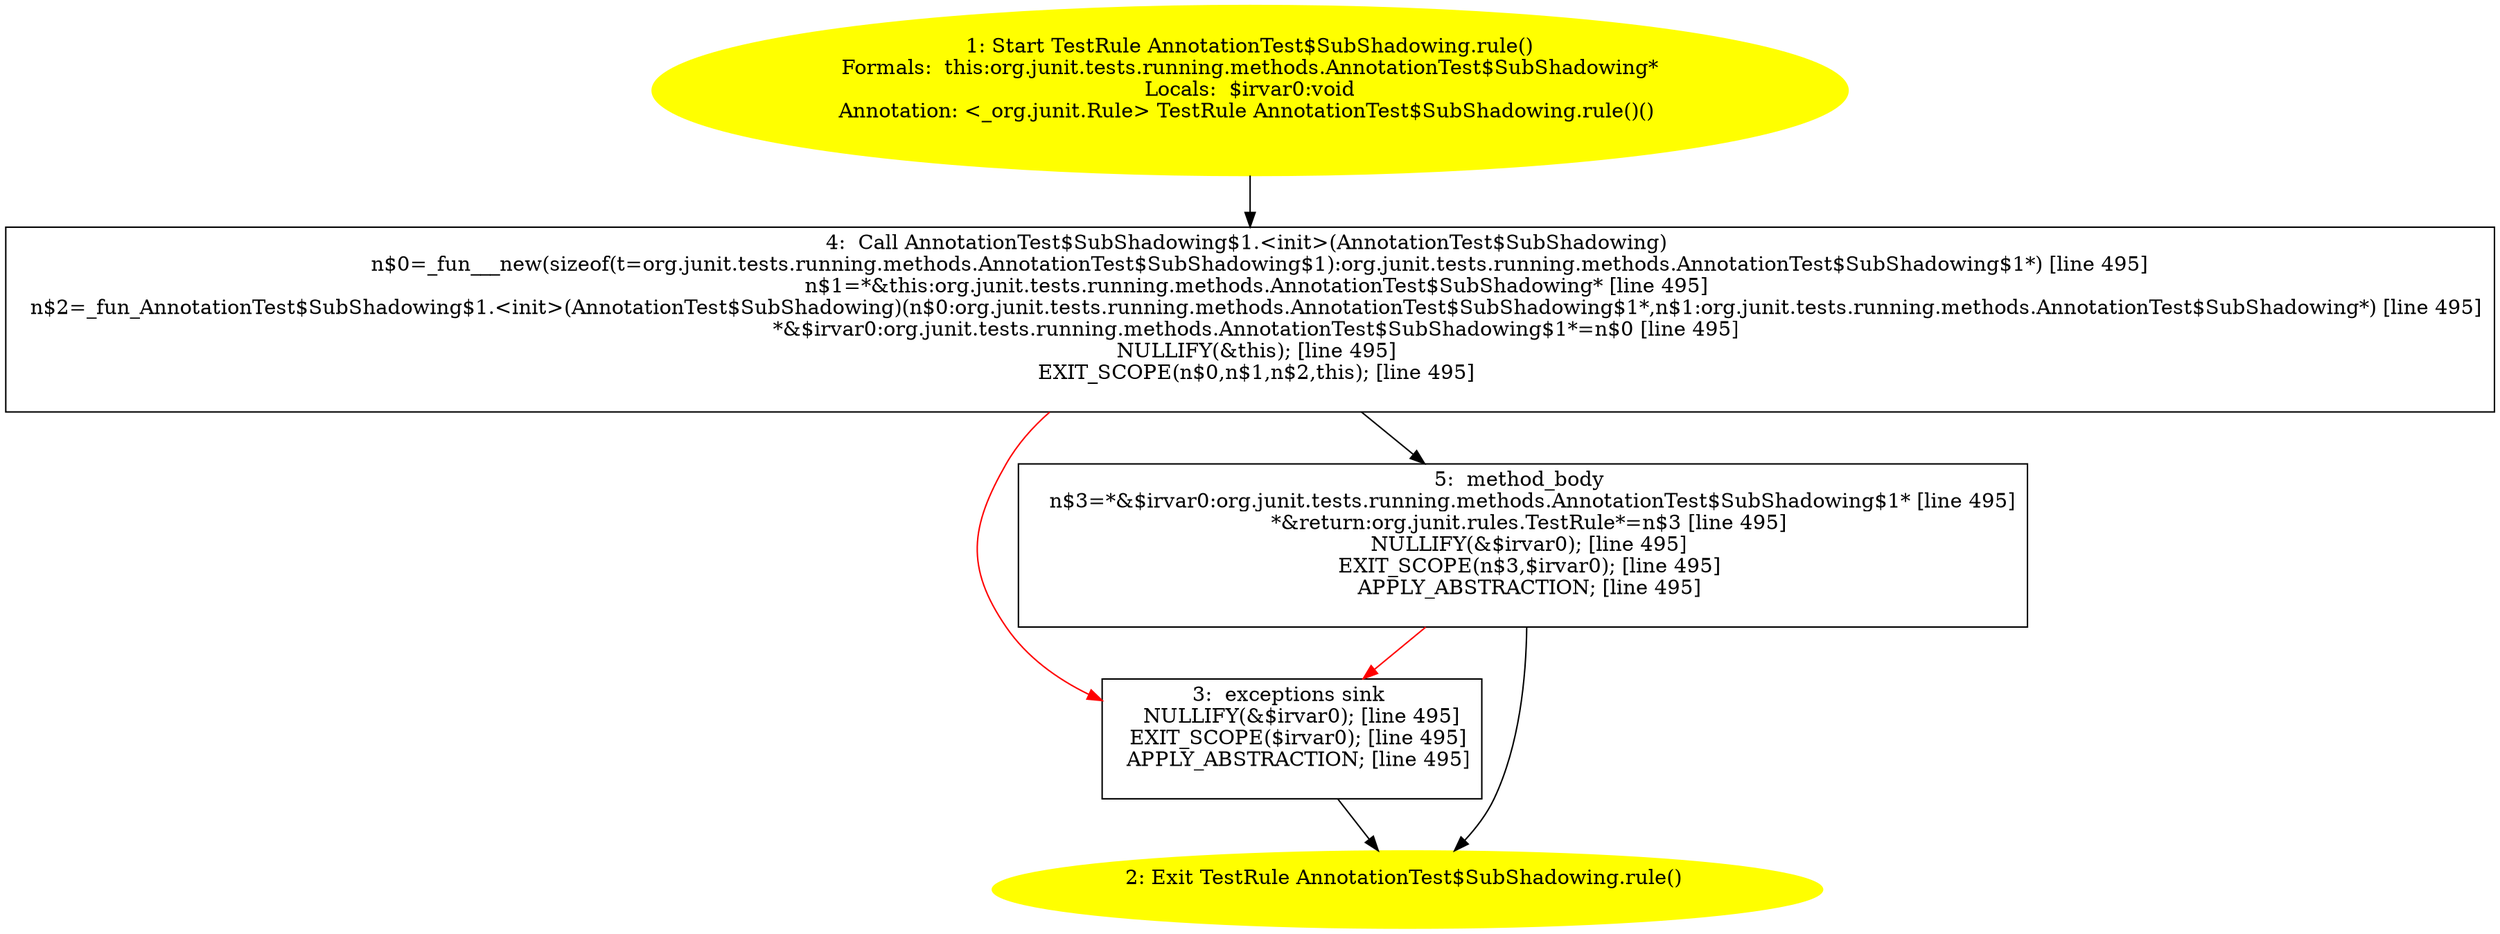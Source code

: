 /* @generated */
digraph cfg {
"org.junit.tests.running.methods.AnnotationTest$SubShadowing.rule():org.junit.rules.TestRule.c6ba83b03ad9733642fcafe28d284942_1" [label="1: Start TestRule AnnotationTest$SubShadowing.rule()\nFormals:  this:org.junit.tests.running.methods.AnnotationTest$SubShadowing*\nLocals:  $irvar0:void\nAnnotation: <_org.junit.Rule> TestRule AnnotationTest$SubShadowing.rule()() \n  " color=yellow style=filled]
	

	 "org.junit.tests.running.methods.AnnotationTest$SubShadowing.rule():org.junit.rules.TestRule.c6ba83b03ad9733642fcafe28d284942_1" -> "org.junit.tests.running.methods.AnnotationTest$SubShadowing.rule():org.junit.rules.TestRule.c6ba83b03ad9733642fcafe28d284942_4" ;
"org.junit.tests.running.methods.AnnotationTest$SubShadowing.rule():org.junit.rules.TestRule.c6ba83b03ad9733642fcafe28d284942_2" [label="2: Exit TestRule AnnotationTest$SubShadowing.rule() \n  " color=yellow style=filled]
	

"org.junit.tests.running.methods.AnnotationTest$SubShadowing.rule():org.junit.rules.TestRule.c6ba83b03ad9733642fcafe28d284942_3" [label="3:  exceptions sink \n   NULLIFY(&$irvar0); [line 495]\n  EXIT_SCOPE($irvar0); [line 495]\n  APPLY_ABSTRACTION; [line 495]\n " shape="box"]
	

	 "org.junit.tests.running.methods.AnnotationTest$SubShadowing.rule():org.junit.rules.TestRule.c6ba83b03ad9733642fcafe28d284942_3" -> "org.junit.tests.running.methods.AnnotationTest$SubShadowing.rule():org.junit.rules.TestRule.c6ba83b03ad9733642fcafe28d284942_2" ;
"org.junit.tests.running.methods.AnnotationTest$SubShadowing.rule():org.junit.rules.TestRule.c6ba83b03ad9733642fcafe28d284942_4" [label="4:  Call AnnotationTest$SubShadowing$1.<init>(AnnotationTest$SubShadowing) \n   n$0=_fun___new(sizeof(t=org.junit.tests.running.methods.AnnotationTest$SubShadowing$1):org.junit.tests.running.methods.AnnotationTest$SubShadowing$1*) [line 495]\n  n$1=*&this:org.junit.tests.running.methods.AnnotationTest$SubShadowing* [line 495]\n  n$2=_fun_AnnotationTest$SubShadowing$1.<init>(AnnotationTest$SubShadowing)(n$0:org.junit.tests.running.methods.AnnotationTest$SubShadowing$1*,n$1:org.junit.tests.running.methods.AnnotationTest$SubShadowing*) [line 495]\n  *&$irvar0:org.junit.tests.running.methods.AnnotationTest$SubShadowing$1*=n$0 [line 495]\n  NULLIFY(&this); [line 495]\n  EXIT_SCOPE(n$0,n$1,n$2,this); [line 495]\n " shape="box"]
	

	 "org.junit.tests.running.methods.AnnotationTest$SubShadowing.rule():org.junit.rules.TestRule.c6ba83b03ad9733642fcafe28d284942_4" -> "org.junit.tests.running.methods.AnnotationTest$SubShadowing.rule():org.junit.rules.TestRule.c6ba83b03ad9733642fcafe28d284942_5" ;
	 "org.junit.tests.running.methods.AnnotationTest$SubShadowing.rule():org.junit.rules.TestRule.c6ba83b03ad9733642fcafe28d284942_4" -> "org.junit.tests.running.methods.AnnotationTest$SubShadowing.rule():org.junit.rules.TestRule.c6ba83b03ad9733642fcafe28d284942_3" [color="red" ];
"org.junit.tests.running.methods.AnnotationTest$SubShadowing.rule():org.junit.rules.TestRule.c6ba83b03ad9733642fcafe28d284942_5" [label="5:  method_body \n   n$3=*&$irvar0:org.junit.tests.running.methods.AnnotationTest$SubShadowing$1* [line 495]\n  *&return:org.junit.rules.TestRule*=n$3 [line 495]\n  NULLIFY(&$irvar0); [line 495]\n  EXIT_SCOPE(n$3,$irvar0); [line 495]\n  APPLY_ABSTRACTION; [line 495]\n " shape="box"]
	

	 "org.junit.tests.running.methods.AnnotationTest$SubShadowing.rule():org.junit.rules.TestRule.c6ba83b03ad9733642fcafe28d284942_5" -> "org.junit.tests.running.methods.AnnotationTest$SubShadowing.rule():org.junit.rules.TestRule.c6ba83b03ad9733642fcafe28d284942_2" ;
	 "org.junit.tests.running.methods.AnnotationTest$SubShadowing.rule():org.junit.rules.TestRule.c6ba83b03ad9733642fcafe28d284942_5" -> "org.junit.tests.running.methods.AnnotationTest$SubShadowing.rule():org.junit.rules.TestRule.c6ba83b03ad9733642fcafe28d284942_3" [color="red" ];
}

